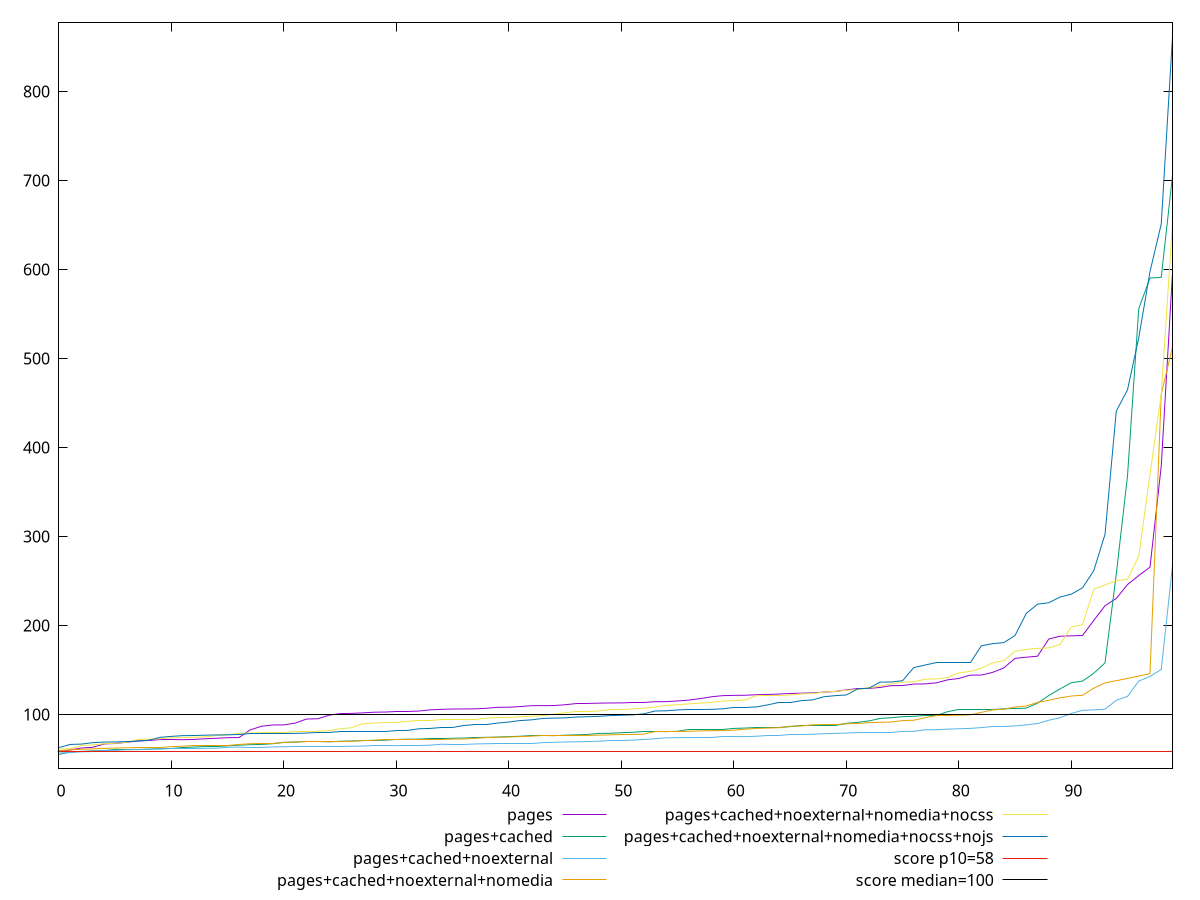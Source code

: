 reset

$pages <<EOF
0 58.66666666666763
1 60.26666666666668
2 62.400000000000006
3 63.19999999999953
4 66.93333333333334
5 67.46666666666667
6 68.79999999999927
7 70.4
8 70.79999999999927
9 71.60000000000001
10 71.60000000000001
11 71.7333333333343
12 72
13 72.8
14 73.33333333333334
15 74
16 74.13333333333382
17 82.80000000000074
18 86.79999999999855
19 88.26666666666667
20 88.4
21 90.4
22 94.93333333333334
23 95.26666666666668
24 99.19999999999928
25 101.06666666666668
26 101.26666666666642
27 101.86666666666667
28 102.60000000000025
29 102.80000000000001
30 103
31 103
32 103.93333333333334
33 105.26666666666668
34 105.80000000000001
35 106.2
36 106.26666666666667
37 106.4
38 107
39 108.13333333333334
40 108.26666666666667
41 108.93333333333334
42 109.93333333333334
43 110
44 110.06666666666666
45 110.99999999999977
46 112.33333333333334
47 112.46666666666667
48 112.80000000000001
49 113
50 113.06666666666666
51 114.06666666666666
52 114.06666666666666
53 114.4
54 114.46666666666667
55 115.26666666666668
56 116.26666666666668
57 117.86666666666667
58 119.93333333333334
59 121.20000000000002
60 121.53333333333335
61 121.66666666666666
62 122.26666666666667
63 122.53333333333335
64 123
65 123.66666666666667
66 123.99999999999977
67 124.26666666666668
68 125.2
69 125.86666666666667
70 127.66666666666667
71 129.19999999999965
72 129.39999999999978
73 130.4
74 132.46666666666667
75 132.53333333333336
76 134.26666666666665
77 134.4
78 135.6
79 138.93333333333334
80 140.53333333333333
81 144.26666666666665
82 144.33333333333334
83 147.3333333333331
84 152.40000000000003
85 163.1333333333331
86 164.39999999999978
87 165.53333333333336
88 184.79999999999964
89 188
90 188.39999999999964
91 188.8000000000005
92 205.73333333333335
93 222.26666666666642
94 230.4
95 246
96 256.20000000000005
97 265.6
98 379.20000000000005
99 595.9999999999993
EOF

$pagesCached <<EOF
0 55.2
1 58
2 58.6
3 59.2
4 59.59999999999928
5 60.26666666666668
6 60.26666666666668
7 60.800000000000004
8 61.06666666666668
9 61.6
10 61.866666666666674
11 62.93333333333333
12 63.466666666666676
13 63.599999999998545
14 63.6
15 64.8
16 65.60000000000001
17 66.13333333333334
18 66.4
19 67.19999999999928
20 68.8
21 69.06666666666666
22 69.2
23 69.2
24 69.33333333333334
25 70
26 70.1333333333343
27 70.8
28 70.8
29 71.2
30 72
31 72.26666666666667
32 72.4
33 73.2
34 73.2
35 73.33333333333334
36 73.60000000000001
37 74.2
38 74.4
39 74.66666666666667
40 75.2
41 75.60000000000001
42 76
43 76
44 76.26666666666667
45 76.80000000000001
46 77.2
47 77.60000000000001
48 78.80000000000001
49 78.93333333333334
50 79.60000000000001
51 80
52 80.4
53 80.4
54 80.80000000000001
55 81.20000000000147
56 82.80000000000001
57 82.80000000000001
58 82.80000000000001
59 83.2
60 84.4
61 84.80000000000001
62 85.60000000000001
63 85.60000000000001
64 85.60000000000001
65 86.4
66 87.19999999999855
67 87.2
68 87.60000000000001
69 87.60000000000001
70 90.13333333333382
71 91.2
72 92.80000000000001
73 95.60000000000001
74 96.4
75 97.60000000000001
76 98.00000000000074
77 98.4
78 98.4
79 103.2
80 106
81 106
82 106
83 106.00000000000146
84 106.40000000000146
85 106.80000000000001
86 107.2
87 112.80000000000001
88 121.33333333333383
89 128.79999999999927
90 135.73333333333431
91 137.6
92 146.4
93 158
94 257.6
95 368
96 556
97 590.4
98 591.2
99 705.6
EOF

$pagesCachedNoexternal <<EOF
0 56.800000000000004
1 57.2
2 58.133333333333326
3 58.400000000000006
4 59.466666666666676
5 59.73333333333383
6 60.400000000000006
7 60.53333333333333
8 61.06666666666668
9 61.33333333333333
10 61.599999999999525
11 61.6
12 61.866666666666674
13 62
14 62.2
15 63.2
16 63.40000000000073
17 63.466666666666676
18 63.466666666666676
19 63.6
20 63.80000000000073
21 64
22 64
23 64.26666666666618
24 64.26666666666667
25 64.26666666666667
26 64.4
27 64.53333333333335
28 64.8
29 64.8
30 65.06666666666666
31 65.33333333333334
32 65.33333333333334
33 65.60000000000146
34 66.66666666666667
35 66.8
36 66.8
37 66.93333333333334
38 67.2
39 67.46666666666619
40 68
41 68.00000000000097
42 68.00000000000097
43 68.4
44 68.8
45 69.2
46 69.33333333333334
47 69.60000000000001
48 70
49 70.8
50 70.80000000000074
51 71.20000000000073
52 71.99999999999928
53 72.8
54 73.86666666666666
55 74
56 74.13333333333334
57 74.4
58 74.4
59 74.93333333333334
60 74.93333333333334
61 75.19999999999855
62 75.60000000000001
63 75.99999999999903
64 76
65 77.60000000000001
66 77.60000000000001
67 77.86666666666619
68 78.4
69 78.80000000000001
70 79.19999999999952
71 79.73333333333335
72 79.99999999999855
73 80
74 80
75 81.06666666666666
76 81.2
77 82.80000000000001
78 82.93333333333237
79 83.60000000000001
80 84
81 84.4
82 85.33333333333334
83 85.99999999999855
84 86.00000000000074
85 87.2
86 88.4
87 89.86666666666667
88 93.60000000000001
89 96.4
90 101.2
91 104.80000000000146
92 105.2
93 106
94 116
95 120.4
96 137.6
97 142.79999999999856
98 150.66666666666669
99 267.2
EOF

$pagesCachedNoexternalNomedia <<EOF
0 59.60000000000073
1 60.26666666666668
2 60.999999999999275
3 61.400000000000006
4 62
5 62.40000000000048
6 62.666666666666174
7 62.93333333333333
8 63.46666666666618
9 63.466666666666676
10 64
11 64.4
12 65.0666666666662
13 65.06666666666666
14 65.59999999999904
15 65.60000000000001
16 66.4
17 67.20000000000145
18 68
19 68
20 68.60000000000001
21 69.06666666666666
22 69.2
23 69.2
24 69.2
25 69.60000000000001
26 70
27 70.66666666666667
28 71.2
29 71.59999999999854
30 71.60000000000001
31 71.60000000000001
32 72
33 72
34 72.00000000000146
35 72.4
36 72.53333333333335
37 73.2
38 74.13333333333334
39 74.4
40 74.8
41 75.2
42 75.73333333333333
43 76
44 76
45 76.39999999999928
46 76.4
47 76.53333333333335
48 76.80000000000001
49 77.2
50 77.60000000000001
51 77.60000000000001
52 78
53 80.80000000000001
54 80.80000000000001
55 80.80000000000001
56 81.19999999999855
57 81.60000000000001
58 81.86666666666667
59 82
60 82.4
61 83.60000000000001
62 84.4
63 84.80000000000001
64 85.2
65 86.80000000000001
66 87.2
67 88.4
68 88.80000000000001
69 88.80000000000001
70 89.60000000000001
71 89.86666666666667
72 90.93333333333334
73 91.2
74 91.60000000000001
75 93.2
76 93.60000000000001
77 96.4
78 98.80000000000001
79 98.80000000000001
80 99.2
81 99.60000000000001
82 102.4
83 105.2
84 106
85 108.4
86 109.60000000000001
87 113.60000000000001
88 116
89 118.80000000000001
90 120.80000000000001
91 121.60000000000001
92 129.6
93 135.6
94 138
95 140.6
96 143.20000000000002
97 146
98 459.9999999999986
99 512.8000000000001
EOF

$pagesCachedNoexternalNomediaNocss <<EOF
0 61.2
1 61.6
2 65.33333333333334
3 65.86666666666619
4 67.2
5 67.73333333333333
6 68.80000000000096
7 71.99999999999855
8 72.4
9 72.8
10 73.86666666666666
11 74
12 74.4
13 74.8
14 76.4
15 77.20000000000073
16 78.80000000000001
17 79.2
18 79.60000000000001
19 80
20 80
21 80.80000000000001
22 80.80000000000001
23 81.2
24 81.86666666666667
25 84
26 85.2
27 89.60000000000001
28 90.4
29 91.2
30 91.2
31 92.4
32 93.60000000000001
33 93.60000000000001
34 94.4
35 94.80000000000001
36 94.80000000000001
37 94.80000000000001
38 96
39 96.79999999999855
40 96.80000000000001
41 97.60000000000001
42 98.13333333333334
43 98.80000000000001
44 100.4
45 102
46 103.2
47 103.2
48 104
49 105.59999999999854
50 105.60000000000001
51 106.4
52 107.2
53 108.4
54 110.4
55 110.93333333333335
56 112
57 112.80000000000001
58 113.60000000000001
59 115.2
60 115.60000000000001
61 116.4
62 121.2
63 121.60000000000001
64 121.60000000000001
65 122
66 123.2
67 123.60000000000001
68 125.2
69 126
70 127.2
71 128
72 130
73 132
74 134.4
75 136.4
76 136.8
77 139.73333333333332
78 140
79 141.60000000000147
80 146.8
81 148.4
82 152
83 158
84 160.4
85 171.20000000000002
86 173.19999999999857
87 174.3999999999993
88 174.8
89 178.8
90 198.4
91 200.8
92 240.8
93 245.60000000000002
94 250.4
95 252
96 278
97 369.6
98 460.0000000000015
99 652
EOF

$pagesCachedNoexternalNomediaNocssNojs <<EOF
0 62.93333333333333
1 66.39999999999928
2 66.8
3 68.4
4 69.06666666666666
5 69.2
6 69.60000000000001
7 70.13333333333334
8 71.2
9 74.4
10 75.46666666666667
11 76.26666666666765
12 76.4
13 76.80000000000001
14 77.06666666666666
15 77.2
16 77.60000000000001
17 78.4
18 78.4
19 78.4
20 78.66666666666667
21 78.80000000000001
22 79.2
23 79.73333333333335
24 79.73333333333335
25 80.4
26 80.4
27 80.80000000000001
28 80.80000000000001
29 80.80000000000001
30 82
31 82.13333333333334
32 84
33 84.4
34 85.60000000000001
35 85.60000000000001
36 87.73333333333335
37 89.06666666666666
38 89.06666666666666
39 90.40000000000146
40 91.60000000000001
41 93.2
42 94
43 95.60000000000001
44 96
45 96.26666666666667
46 97.2
47 97.60000000000001
48 98
49 98.80000000000001
50 99.2
51 99.60000000000001
52 100.80000000000001
53 104
54 104.19999999999965
55 105.2
56 105.59999999999928
57 105.60000000000001
58 105.86666666666666
59 106.4
60 108
61 108
62 108.53333333333336
63 110.80000000000001
64 114
65 114.00000000000146
66 115.60000000000001
67 116.39999999999928
68 120
69 121.2
70 122
71 128.8
72 129.6
73 136.39999999999927
74 136.53333333333237
75 138
76 152.8
77 155.60000000000002
78 158.4
79 158.4
80 158.79999999999927
81 158.8
82 177.19999999999928
83 179.60000000000002
84 180.8
85 188.8
86 213.60000000000002
87 224
88 225.60000000000002
89 232
90 235.20000000000002
91 242.4
92 261.6
93 302.3999999999971
94 440.8
95 464.8
96 523.2
97 597.6
98 651.2
99 861.6
EOF

set key outside below
set xrange [0:99]
set yrange [39.072:877.7280000000001]
set trange [39.072:877.7280000000001]
set terminal svg size 640, 600 enhanced background rgb 'white'
set output "reprap/estimated-input-latency/comparison/sorted/all_raw.svg"

plot $pages title "pages" with line, \
     $pagesCached title "pages+cached" with line, \
     $pagesCachedNoexternal title "pages+cached+noexternal" with line, \
     $pagesCachedNoexternalNomedia title "pages+cached+noexternal+nomedia" with line, \
     $pagesCachedNoexternalNomediaNocss title "pages+cached+noexternal+nomedia+nocss" with line, \
     $pagesCachedNoexternalNomediaNocssNojs title "pages+cached+noexternal+nomedia+nocss+nojs" with line, \
     58 title "score p10=58", \
     100 title "score median=100"

reset
